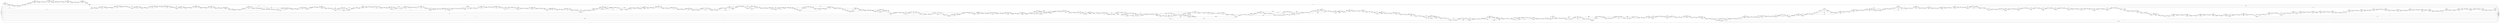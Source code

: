 digraph {
	graph [rankdir=LR]
	node [shape=rectangle]
	2 -> 52 [label=2610]
	52 -> 53 [label=40225]
	53 -> 55 [label=40227]
	55 -> 71 [label=3341]
	55 -> 18723 [label=36886]
	71 -> 193 [label=2610]
	71 -> 18723 [label=731]
	193 -> 205 [label=3341]
	205 -> 208 [label=3291]
	205 -> 9324 [label=50]
	208 -> 213 [label=3600]
	213 -> 226 [label=3291]
	213 -> 234 [label=309]
	226 -> 234 [label=3341]
	234 -> 243 [label=3650]
	243 -> 244 [label=40227]
	244 -> 258 [label=3650]
	244 -> 287 [label=36577]
	258 -> 262 [label=3341]
	258 -> 16871 [label=309]
	262 -> 287 [label=3340]
	262 -> 16871 [label=1]
	287 -> 304 [label=40227]
	304 -> 316 [label=3340]
	304 -> 9344 [label=36887]
	316 -> 343 [label=3290]
	316 -> 9344 [label=50]
	343 -> 370 [label=3290]
	343 -> 9387 [label=36937]
	370 -> 392 [label=40227]
	392 -> 413 [label=40177]
	392 -> 9407 [label=50]
	413 -> 435 [label=40227]
	435 -> 439 [label=39496]
	435 -> 456 [label=731]
	439 -> 456 [label=2610]
	439 -> 460 [label=36886]
	456 -> 460 [label=3341]
	460 -> 463 [label=40227]
	463 -> 484 [label=3341]
	463 -> 27813 [label=36886]
	484 -> 493 [label=40227]
	493 -> 514 [label=3341]
	493 -> 27833 [label=36886]
	514 -> 523 [label=40227]
	523 -> 538 [label=39918]
	523 -> 27839 [label=309]
	538 -> 550 [label=3341]
	538 -> 27839 [label=36577]
	550 -> 583 [label=3291]
	550 -> 9422 [label=50]
	583 -> 610 [label=40227]
	610 -> 611 [label=40177]
	610 -> 631 [label=50]
	611 -> 625 [label=40178]
	625 -> 631 [label=3292]
	625 -> 9462 [label=36886]
	631 -> 646 [label=3342]
	646 -> 667 [label=2559]
	646 -> 9462 [label=783]
	667 -> 673 [label=40228]
	673 -> 685 [label=3342]
	673 -> 27891 [label=36886]
	685 -> 716 [label=3292]
	685 -> 9508 [label=50]
	716 -> 717 [label=40228]
	717 -> 730 [label=39919]
	717 -> 27930 [label=309]
	730 -> 760 [label=3292]
	730 -> 778 [label=50]
	730 -> 27930 [label=36577]
	760 -> 772 [label=40178]
	772 -> 778 [label=3292]
	772 -> 793 [label=36886]
	778 -> 793 [label=3342]
	793 -> 796 [label=40228]
	796 -> 800 [label=3342]
	796 -> 821 [label=36886]
	800 -> 821 [label=3292]
	800 -> 9576 [label=50]
	821 -> 853 [label=40228]
	853 -> 856 [label=3342]
	853 -> 9582 [label=36886]
	856 -> 868 [label=3341]
	856 -> 9603 [label=1]
	868 -> 889 [label=3291]
	868 -> 9582 [label=50]
	889 -> 897 [label=3341]
	897 -> 918 [label=3291]
	897 -> 9603 [label=50]
	918 -> 925 [label=40227]
	925 -> 946 [label=3291]
	925 -> 9628 [label=36936]
	946 -> 954 [label=3292]
	954 -> 975 [label=3291]
	954 -> 983 [label=1]
	975 -> 983 [label=40227]
	983 -> 1007 [label=40228]
	1007 -> 1022 [label=3291]
	1007 -> 9671 [label=36937]
	1022 -> 1035 [label=3342]
	1035 -> 1065 [label=40228]
	1065 -> 1070 [label=3342]
	1065 -> 1086 [label=36886]
	1070 -> 1086 [label=3341]
	1070 -> 1091 [label=1]
	1086 -> 1091 [label=40227]
	1091 -> 1107 [label=40228]
	1107 -> 1128 [label=3342]
	1107 -> 28100 [label=36886]
	1128 -> 1131 [label=40228]
	1131 -> 1152 [label=3342]
	1131 -> 28120 [label=36886]
	1152 -> 1194 [label=40228]
	1194 -> 1212 [label=40178]
	1194 -> 1215 [label=50]
	1212 -> 1215 [label=3601]
	1212 -> 28136 [label=36577]
	1215 -> 1233 [label=3601]
	1215 -> 1242 [label=50]
	1233 -> 1242 [label=3605]
	1242 -> 1252 [label=3655]
	1252 -> 1 [label=4]
	1252 -> 1254 [label=3651]
	1254 -> 1275 [label=3342]
	1254 -> 28678 [label=309]
	1275 -> 1284 [label=3651]
	1284 -> 1287 [label=3342]
	1284 -> 17011 [label=309]
	1287 -> 1308 [label=3341]
	1287 -> 17011 [label=1]
	1308 -> 1317 [label=3651]
	1317 -> 1326 [label=3342]
	1317 -> 1338 [label=309]
	1326 -> 1338 [label=3292]
	1326 -> 1347 [label=50]
	1338 -> 1341 [label=3601]
	1341 -> 1347 [label=3600]
	1341 -> 1368 [label=1]
	1347 -> 1368 [label=3650]
	1368 -> 1389 [label=3291]
	1368 -> 9747 [label=360]
	1389 -> 1392 [label=3601]
	1392 -> 1398 [label=3651]
	1398 -> 1401 [label=3342]
	1398 -> 1437 [label=309]
	1401 -> 1428 [label=3291]
	1401 -> 9770 [label=51]
	1428 -> 1437 [label=3342]
	1437 -> 1458 [label=3600]
	1437 -> 9813 [label=51]
	1458 -> 1524 [label=3651]
	1524 -> 1545 [label=3342]
	1524 -> 28776 [label=309]
	1545 -> 1552 [label=3651]
	1552 -> 1573 [label=2559]
	1552 -> 9821 [label=1092]
	1573 -> 1581 [label=3341]
	1581 -> 1584 [label=3650]
	1584 -> 1593 [label=3651]
	1593 -> 1602 [label=3342]
	1593 -> 1628 [label=309]
	1602 -> 1623 [label=3291]
	1602 -> 9853 [label=51]
	1623 -> 1628 [label=3342]
	1628 -> 1641 [label=3651]
	1641 -> 1662 [label=3342]
	1641 -> 28850 [label=309]
	1662 -> 1679 [label=3651]
	1679 -> 1700 [label=3601]
	1679 -> 9873 [label=50]
	1700 -> 1737 [label=3651]
	1737 -> 1758 [label=3342]
	1737 -> 28870 [label=309]
	1758 -> 1770 [label=3651]
	1770 -> 1791 [label=3650]
	1770 -> 17096 [label=1]
	1791 -> 1794 [label=3651]
	1794 -> 1809 [label=3342]
	1794 -> 9879 [label=309]
	1809 -> 1830 [label=3292]
	1809 -> 9879 [label=50]
	1830 -> 1854 [label=3342]
	1854 -> 1875 [label=3341]
	1854 -> 17116 [label=1]
	1875 -> 1878 [label=3342]
	1878 -> 1879 [label=3341]
	1878 -> 9915 [label=1]
	1879 -> 1911 [label=2559]
	1879 -> 9915 [label=782]
	1911 -> 1934 [label=3342]
	1934 -> 1955 [label=3292]
	1934 -> 9944 [label=50]
	1955 -> 2016 [label=3342]
	2016 -> 2037 [label=3341]
	2016 -> 17158 [label=1]
	2037 -> 2055 [label=3342]
	2055 -> 2076 [label=3292]
	2055 -> 9964 [label=50]
	2076 -> 2169 [label=3342]
	2169 -> 2190 [label=3291]
	2169 -> 9984 [label=51]
	2190 -> 2193 [label=3342]
	2193 -> 2214 [label=2617]
	2193 -> 29073 [label=725]
	2214 -> 2259 [label=3342]
	2259 -> 2280 [label=3341]
	2259 -> 17178 [label=1]
	2280 -> 2526 [label=3342]
	2526 -> 2547 [label=2610]
	2526 -> 18812 [label=732]
	2547 -> 2559 [label=3342]
	2559 -> 2580 [label=3291]
	2559 -> 10004 [label=51]
	2580 -> 2650 [label=3342]
	2650 -> 1 [label=50]
	2650 -> 2816 [label=3292]
	2816 -> 2830 [label=3291]
	2816 -> 17190 [label=1]
	2830 -> 2991 [label=3292]
	2991 -> 3012 [label=2560]
	2991 -> 18832 [label=732]
	3012 -> 3096 [label=3292]
	3096 -> 3102 [label=3291]
	3096 -> 17211 [label=1]
	3102 -> 3123 [label=2559]
	3102 -> 17211 [label=732]
	3123 -> 3147 [label=3292]
	3147 -> 1 [label=1]
	3147 -> 3273 [label=3291]
	3273 -> 3294 [label=2559]
	3273 -> 18866 [label=732]
	3294 -> 3519 [label=3291]
	3519 -> 3540 [label=2559]
	3519 -> 18886 [label=732]
	3540 -> 3599 [label=3291]
	3599 -> 3620 [label=2559]
	3599 -> 18906 [label=732]
	3620 -> 3643 [label=3291]
	3643 -> 3664 [label=3290]
	3643 -> 29093 [label=1]
	3664 -> 3668 [label=3291]
	3668 -> 3689 [label=2559]
	3668 -> 18915 [label=732]
	3689 -> 3707 [label=2560]
	3707 -> 3713 [label=3291]
	3713 -> 3734 [label=2559]
	3713 -> 18964 [label=732]
	3734 -> 4112 [label=3291]
	4112 -> 4133 [label=2559]
	4112 -> 18972 [label=732]
	4133 -> 4151 [label=2566]
	4151 -> 4172 [label=2559]
	4151 -> 19004 [label=7]
	4172 -> 4214 [label=2566]
	4214 -> 4235 [label=2559]
	4214 -> 19014 [label=7]
	4235 -> 4238 [label=2564]
	4238 -> 4271 [label=2559]
	4238 -> 25091 [label=5]
	4271 -> 4292 [label=2559]
	4271 -> 25112 [label=2]
	4292 -> 4343 [label=2564]
	4343 -> 4388 [label=2559]
	4343 -> 25158 [label=5]
	4388 -> 4409 [label=2559]
	4388 -> 25178 [label=5]
	4409 -> 4487 [label=2564]
	4487 -> 4517 [label=2559]
	4487 -> 25207 [label=5]
	4517 -> 4681 [label=2564]
	4681 -> 1 [label=1]
	4681 -> 4775 [label=2563]
	4775 -> 4796 [label=2559]
	4775 -> 25227 [label=4]
	4796 -> 4817 [label=2563]
	4817 -> 4838 [label=2562]
	4817 -> 29124 [label=1]
	4838 -> 4865 [label=2563]
	4865 -> 4886 [label=2559]
	4865 -> 25247 [label=4]
	4886 -> 5176 [label=2563]
	5176 -> 5216 [label=2559]
	5176 -> 25286 [label=4]
	5216 -> 5231 [label=2563]
	5231 -> 5252 [label=2562]
	5231 -> 29144 [label=1]
	5252 -> 5354 [label=2563]
	5354 -> 5375 [label=2559]
	5354 -> 25306 [label=4]
	5375 -> 5387 [label=2563]
	5387 -> 5408 [label=2559]
	5387 -> 25326 [label=4]
	5408 -> 5429 [label=2559]
	5408 -> 25346 [label=4]
	5429 -> 5469 [label=2563]
	5469 -> 1 [label=3]
	5469 -> 5721 [label=2560]
	5721 -> 5742 [label=2559]
	5721 -> 29164 [label=1]
	5742 -> 5822 [label=2560]
	5822 -> 5843 [label=2559]
	5822 -> 29184 [label=1]
	5843 -> 5868 [label=2560]
	5868 -> 5889 [label=2559]
	5868 -> 29204 [label=1]
	5889 -> 5940 [label=2560]
	5940 -> 5961 [label=2559]
	5940 -> 29224 [label=1]
	5961 -> 5976 [label=2560]
	5976 -> 1 [label=2559]
	5976 -> 29839 [label=1]
	5996 -> 6005 [label=36936]
	6005 -> 6026 [label=50]
	6005 -> 26337 [label=36886]
	6026 -> 6085 [label=36936]
	6085 -> 6106 [label=50]
	6085 -> 26357 [label=36886]
	6106 -> 6119 [label=36936]
	6119 -> 6127 [label=36627]
	6119 -> 26370 [label=309]
	6127 -> 6158 [label=50]
	6127 -> 26370 [label=36577]
	6158 -> 6182 [label=36936]
	6182 -> 6209 [label=50]
	6182 -> 26413 [label=36886]
	6209 -> 6258 [label=36936]
	6258 -> 6284 [label=50]
	6258 -> 26438 [label=36886]
	6284 -> 6303 [label=359]
	6284 -> 26459 [label=36577]
	6303 -> 6365 [label=50]
	6303 -> 26459 [label=309]
	6365 -> 6367 [label=36936]
	6367 -> 6388 [label=50]
	6367 -> 26538 [label=36886]
	6388 -> 6395 [label=36936]
	6395 -> 6416 [label=50]
	6395 -> 26558 [label=36886]
	6416 -> 6422 [label=36936]
	6422 -> 6443 [label=36627]
	6422 -> 28280 [label=309]
	6443 -> 6490 [label=36936]
	6490 -> 6518 [label=36937]
	6518 -> 6524 [label=36936]
	6518 -> 16024 [label=1]
	6524 -> 6539 [label=359]
	6524 -> 26579 [label=36577]
	6539 -> 6569 [label=50]
	6539 -> 26579 [label=309]
	6569 -> 6571 [label=36628]
	6571 -> 6575 [label=51]
	6571 -> 16059 [label=36577]
	6575 -> 6638 [label=50]
	6575 -> 16038 [label=1]
	6638 -> 6643 [label=36937]
	6643 -> 6682 [label=50]
	6643 -> 16124 [label=36887]
	6682 -> 6691 [label=36936]
	6691 -> 6695 [label=36937]
	6695 -> 6716 [label=36628]
	6695 -> 28334 [label=309]
	6716 -> 6729 [label=36937]
	6729 -> 6746 [label=51]
	6729 -> 16165 [label=36886]
	6746 -> 6770 [label=50]
	6746 -> 16165 [label=1]
	6770 -> 6815 [label=51]
	6815 -> 6833 [label=36628]
	6833 -> 6835 [label=36937]
	6835 -> 6856 [label=36936]
	6835 -> 16187 [label=1]
	6856 -> 6862 [label=36937]
	6862 -> 6883 [label=50]
	6862 -> 16207 [label=36887]
	6883 -> 6889 [label=36937]
	6889 -> 6903 [label=51]
	6889 -> 26741 [label=36886]
	6903 -> 6983 [label=50]
	6903 -> 16230 [label=1]
	6983 -> 6998 [label=360]
	6998 -> 7051 [label=36937]
	7051 -> 7087 [label=51]
	7051 -> 26822 [label=36886]
	7087 -> 7111 [label=360]
	7111 -> 7123 [label=36937]
	7123 -> 7126 [label=51]
	7123 -> 7147 [label=36886]
	7126 -> 7147 [label=50]
	7126 -> 16305 [label=1]
	7147 -> 7237 [label=36937]
	7237 -> 7258 [label=360]
	7237 -> 26900 [label=36577]
	7258 -> 7693 [label=36937]
	7693 -> 7714 [label=51]
	7693 -> 26920 [label=36886]
	7714 -> 7727 [label=51]
	7714 -> 7735 [label=36886]
	7727 -> 7735 [label=50]
	7727 -> 7748 [label=1]
	7735 -> 7741 [label=36936]
	7741 -> 7748 [label=50]
	7741 -> 7771 [label=36886]
	7748 -> 7771 [label=51]
	7771 -> 7822 [label=36937]
	7822 -> 7849 [label=360]
	7822 -> 26995 [label=36577]
	7849 -> 7867 [label=36937]
	7867 -> 7870 [label=36936]
	7867 -> 16346 [label=1]
	7870 -> 7891 [label=50]
	7870 -> 16346 [label=36886]
	7891 -> 7913 [label=36937]
	7913 -> 7934 [label=51]
	7913 -> 27032 [label=36886]
	7934 -> 7968 [label=36937]
	7968 -> 7989 [label=36936]
	7968 -> 16362 [label=1]
	7989 -> 8005 [label=36938]
	8005 -> 8044 [label=36936]
	8005 -> 16406 [label=2]
	8044 -> 8054 [label=52]
	8044 -> 27035 [label=36886]
	8054 -> 8075 [label=50]
	8054 -> 16417 [label=2]
	8075 -> 8092 [label=52]
	8092 -> 8098 [label=50]
	8092 -> 8113 [label=2]
	8098 -> 8113 [label=36936]
	8113 -> 8124 [label=36936]
	8113 -> 8134 [label=2]
	8124 -> 8134 [label=50]
	8124 -> 8145 [label=36886]
	8134 -> 8145 [label=52]
	8145 -> 8169 [label=36938]
	8169 -> 8203 [label=52]
	8169 -> 27128 [label=36886]
	8203 -> 8247 [label=36938]
	8247 -> 8268 [label=52]
	8247 -> 27148 [label=36886]
	8268 -> 8274 [label=36938]
	8274 -> 8295 [label=50]
	8274 -> 16476 [label=36888]
	8295 -> 8301 [label=36937]
	8301 -> 8305 [label=360]
	8301 -> 8322 [label=36577]
	8305 -> 8307 [label=361]
	8307 -> 8322 [label=360]
	8307 -> 8328 [label=1]
	8322 -> 8325 [label=36937]
	8325 -> 8328 [label=360]
	8325 -> 16504 [label=36577]
	8328 -> 8340 [label=361]
	8340 -> 8346 [label=52]
	8340 -> 16504 [label=309]
	8346 -> 8367 [label=50]
	8346 -> 16504 [label=2]
	8367 -> 8375 [label=36938]
	8375 -> 8397 [label=361]
	8375 -> 8406 [label=36577]
	8397 -> 8406 [label=359]
	8397 -> 16512 [label=2]
	8406 -> 8418 [label=36936]
	8418 -> 8424 [label=36937]
	8424 -> 8460 [label=36938]
	8460 -> 8475 [label=36629]
	8460 -> 8481 [label=309]
	8475 -> 8481 [label=52]
	8475 -> 27257 [label=36577]
	8481 -> 8502 [label=52]
	8481 -> 27257 [label=309]
	8502 -> 8526 [label=36938]
	8526 -> 8536 [label=36937]
	8526 -> 16551 [label=1]
	8536 -> 8551 [label=50]
	8536 -> 25414 [label=36887]
	8551 -> 8553 [label=36628]
	8553 -> 8562 [label=36629]
	8562 -> 8564 [label=36628]
	8562 -> 8583 [label=1]
	8564 -> 8583 [label=36937]
	8583 -> 8614 [label=36938]
	8614 -> 8623 [label=36937]
	8614 -> 16583 [label=1]
	8623 -> 8644 [label=50]
	8623 -> 25463 [label=36887]
	8644 -> 8653 [label=36937]
	8653 -> 8659 [label=36938]
	8659 -> 8662 [label=36937]
	8659 -> 25504 [label=1]
	8662 -> 8675 [label=360]
	8662 -> 25504 [label=36577]
	8675 -> 8696 [label=50]
	8675 -> 16599 [label=310]
	8696 -> 8701 [label=37663]
	8701 -> 8719 [label=37354]
	8701 -> 16614 [label=309]
	8719 -> 8740 [label=50]
	8719 -> 16614 [label=37304]
	8740 -> 8757 [label=37662]
	8757 -> 8767 [label=37665]
	8767 -> 8773 [label=779]
	8767 -> 8788 [label=36886]
	8773 -> 8779 [label=780]
	8779 -> 8788 [label=779]
	8779 -> 8818 [label=1]
	8788 -> 8791 [label=37665]
	8791 -> 8815 [label=781]
	8791 -> 27330 [label=36886]
	8815 -> 8818 [label=37667]
	8818 -> 8855 [label=37668]
	8855 -> 8869 [label=37667]
	8855 -> 8876 [label=1]
	8869 -> 8876 [label=781]
	8869 -> 8890 [label=36886]
	8876 -> 8890 [label=782]
	8890 -> 8896 [label=37668]
	8896 -> 8926 [label=782]
	8896 -> 27379 [label=36886]
	8926 -> 8935 [label=37668]
	8935 -> 8956 [label=782]
	8935 -> 27399 [label=36886]
	8956 -> 8962 [label=37668]
	8962 -> 8983 [label=37359]
	8962 -> 28509 [label=309]
	8983 -> 8986 [label=36937]
	8983 -> 16734 [label=731]
	8986 -> 8992 [label=51]
	8986 -> 27411 [label=36886]
	8992 -> 9007 [label=50]
	8992 -> 16734 [label=1]
	9007 -> 9013 [label=359]
	9013 -> 9019 [label=359]
	9013 -> 9034 [label=732]
	9019 -> 9034 [label=36936]
	9034 -> 9082 [label=37668]
	9082 -> 9103 [label=782]
	9082 -> 27451 [label=36886]
	9103 -> 9107 [label=37668]
	9107 -> 9127 [label=36937]
	9107 -> 16763 [label=731]
	9127 -> 16763 [label=36887]
	9127 -> 9148 [label=50]
	9148 -> 9149 [label=782]
	9149 -> 9180 [label=37668]
	9180 -> 9193 [label=37667]
	9180 -> 9201 [label=1]
	9193 -> 9201 [label=36936]
	9193 -> 9214 [label=731]
	9201 -> 9202 [label=36937]
	9202 -> 9214 [label=50]
	9202 -> 16805 [label=36887]
	9214 -> 9217 [label=781]
	9217 -> 9235 [label=50]
	9217 -> 17282 [label=731]
	9235 -> 9244 [label=51]
	9244 -> 9253 [label=50]
	9244 -> 9265 [label=1]
	9253 -> 9265 [label=36936]
	9265 -> 9269 [label=36937]
	9269 -> 9270 [label=37668]
	9270 -> 9275 [label=782]
	9270 -> 9291 [label=36886]
	9275 -> 9291 [label=51]
	9275 -> 17381 [label=731]
	9291 -> 9297 [label=36937]
	9297 -> 2 [label=51]
	9297 -> 27563 [label=36886]
	9324 -> 9332 [label=36627]
	9332 -> 226 [label=50]
	9332 -> 243 [label=36577]
	9344 -> 343 [label=36937]
	9387 -> 370 [label=36937]
	9407 -> 413 [label=50]
	9422 -> 583 [label=36936]
	9462 -> 667 [label=37669]
	9508 -> 716 [label=36936]
	9576 -> 821 [label=50]
	9582 -> 9587 [label=36936]
	9587 -> 889 [label=50]
	9587 -> 9604 [label=36886]
	9603 -> 9604 [label=51]
	9604 -> 9615 [label=36937]
	9615 -> 918 [label=36936]
	9615 -> 9628 [label=1]
	9628 -> 9636 [label=36937]
	9636 -> 946 [label=1]
	9636 -> 975 [label=36936]
	9671 -> 1022 [label=51]
	9671 -> 1035 [label=36886]
	9747 -> 1392 [label=50]
	9747 -> 1389 [label=310]
	9770 -> 9791 [label=50]
	9770 -> 17076 [label=1]
	9791 -> 1428 [label=51]
	9813 -> 1458 [label=51]
	9821 -> 9824 [label=783]
	9821 -> 1581 [label=309]
	9824 -> 1573 [label=782]
	9824 -> 1584 [label=1]
	9853 -> 1623 [label=51]
	9873 -> 1700 [label=50]
	9879 -> 9885 [label=359]
	9885 -> 1 [label=309]
	9885 -> 1830 [label=50]
	9915 -> 1911 [label=783]
	9944 -> 1955 [label=50]
	9964 -> 2076 [label=50]
	9984 -> 2190 [label=51]
	10004 -> 2580 [label=51]
	15238 -> 15239 [label=81]
	15239 -> 15263 [label=36654]
	15263 -> 15832 [label=36658]
	15832 -> 15985 [label=36967]
	15985 -> 1 [label=81]
	15985 -> 25660 [label=36886]
	16024 -> 6569 [label=36578]
	16038 -> 16059 [label=310]
	16059 -> 6638 [label=36887]
	16124 -> 6691 [label=1]
	16124 -> 6682 [label=36886]
	16165 -> 6770 [label=1]
	16165 -> 26710 [label=36886]
	16187 -> 6856 [label=1]
	16207 -> 6883 [label=36887]
	16230 -> 16237 [label=310]
	16237 -> 16243 [label=1]
	16237 -> 16258 [label=309]
	16243 -> 16258 [label=36578]
	16258 -> 16261 [label=36887]
	16261 -> 16282 [label=310]
	16261 -> 26781 [label=36577]
	16282 -> 6983 [label=310]
	16282 -> 6998 [label=36577]
	16305 -> 7147 [label=1]
	16346 -> 7891 [label=36887]
	16362 -> 7989 [label=2]
	16406 -> 8044 [label=2]
	16417 -> 16420 [label=36884]
	16420 -> 16426 [label=36888]
	16426 -> 8075 [label=2]
	16426 -> 8098 [label=36886]
	16476 -> 8295 [label=36887]
	16476 -> 8305 [label=1]
	16504 -> 8367 [label=36888]
	16512 -> 8418 [label=1]
	16512 -> 8424 [label=1]
	16551 -> 16555 [label=36887]
	16555 -> 8551 [label=36578]
	16555 -> 8564 [label=309]
	16583 -> 8644 [label=36887]
	16599 -> 16602 [label=36888]
	16602 -> 8696 [label=37613]
	16614 -> 16623 [label=37613]
	16623 -> 8773 [label=1]
	16623 -> 8740 [label=37612]
	16734 -> 9013 [label=732]
	16763 -> 9148 [label=732]
	16763 -> 9149 [label=36886]
	16805 -> 9235 [label=1]
	16805 -> 17282 [label=36886]
	16871 -> 287 [label=310]
	17011 -> 1308 [label=310]
	17076 -> 9791 [label=1]
	17096 -> 1791 [label=1]
	17116 -> 1875 [label=1]
	17158 -> 2037 [label=1]
	17178 -> 2280 [label=1]
	17190 -> 2830 [label=1]
	17211 -> 3123 [label=733]
	17282 -> 17288 [label=37617]
	17288 -> 9269 [label=731]
	17288 -> 9253 [label=36886]
	17381 -> 17382 [label=730]
	17381 -> 25016 [label=1]
	17382 -> 24996 [label=728]
	17382 -> 17403 [label=2]
	17403 -> 18386 [label=727]
	18386 -> 18407 [label=2]
	18386 -> 28963 [label=725]
	18407 -> 18425 [label=727]
	18425 -> 18446 [label=2]
	18425 -> 28983 [label=725]
	18446 -> 18518 [label=727]
	18518 -> 18539 [label=2]
	18518 -> 29003 [label=725]
	18539 -> 18666 [label=727]
	18666 -> 53 [label=2]
	18666 -> 52 [label=725]
	18723 -> 18757 [label=731]
	18723 -> 27670 [label=36886]
	18757 -> 18765 [label=1040]
	18765 -> 193 [label=731]
	18765 -> 208 [label=309]
	18812 -> 2547 [label=732]
	18832 -> 3012 [label=732]
	18866 -> 3294 [label=732]
	18886 -> 3540 [label=732]
	18906 -> 3620 [label=732]
	18915 -> 3707 [label=731]
	18915 -> 3689 [label=1]
	18964 -> 3734 [label=732]
	18972 -> 1 [label=725]
	18972 -> 4133 [label=7]
	19004 -> 4172 [label=7]
	19014 -> 1 [label=2]
	19014 -> 4235 [label=5]
	24996 -> 24998 [label=1037]
	24998 -> 24999 [label=312]
	24998 -> 17403 [label=725]
	24999 -> 25016 [label=3]
	24999 -> 27584 [label=309]
	25016 -> 25051 [label=4]
	25051 -> 52 [label=36890]
	25091 -> 25112 [label=3]
	25091 -> 4271 [label=2]
	25112 -> 4292 [label=5]
	25158 -> 4388 [label=5]
	25178 -> 4409 [label=5]
	25207 -> 4517 [label=5]
	25227 -> 4796 [label=4]
	25247 -> 4886 [label=4]
	25286 -> 5216 [label=4]
	25306 -> 5375 [label=4]
	25326 -> 5408 [label=4]
	25346 -> 5429 [label=4]
	25414 -> 8553 [label=1]
	25414 -> 16551 [label=36886]
	25463 -> 8653 [label=1]
	25463 -> 16583 [label=36886]
	25504 -> 16599 [label=36578]
	25660 -> 25681 [label=36577]
	25660 -> 28156 [label=309]
	25681 -> 25715 [label=36886]
	25715 -> 25736 [label=36573]
	25715 -> 28164 [label=313]
	25736 -> 25744 [label=36577]
	25744 -> 26135 [label=36886]
	26135 -> 26156 [label=36577]
	26135 -> 28204 [label=309]
	26156 -> 26231 [label=36886]
	26231 -> 26267 [label=36577]
	26231 -> 28239 [label=309]
	26267 -> 5996 [label=36886]
	26337 -> 6026 [label=36886]
	26357 -> 6106 [label=36886]
	26370 -> 6158 [label=36886]
	26413 -> 6209 [label=36886]
	26438 -> 6284 [label=36886]
	26459 -> 6365 [label=36886]
	26538 -> 6388 [label=36886]
	26558 -> 6416 [label=36886]
	26579 -> 26582 [label=36886]
	26582 -> 16024 [label=36577]
	26582 -> 16038 [label=309]
	26710 -> 6815 [label=36577]
	26710 -> 6833 [label=309]
	26741 -> 16243 [label=36577]
	26741 -> 16230 [label=309]
	26781 -> 16282 [label=36577]
	26822 -> 7111 [label=36577]
	26822 -> 7087 [label=309]
	26900 -> 7258 [label=36577]
	26920 -> 7714 [label=36886]
	26995 -> 7849 [label=36577]
	27032 -> 7934 [label=36886]
	27035 -> 16417 [label=36882]
	27035 -> 16420 [label=4]
	27128 -> 8203 [label=36886]
	27148 -> 8268 [label=36886]
	27257 -> 8502 [label=36886]
	27330 -> 8815 [label=36886]
	27379 -> 8926 [label=36886]
	27399 -> 8956 [label=36886]
	27411 -> 9019 [label=36577]
	27411 -> 9007 [label=309]
	27451 -> 9103 [label=36886]
	27563 -> 27584 [label=36577]
	27563 -> 24996 [label=309]
	27584 -> 25051 [label=36886]
	27670 -> 9324 [label=36577]
	27670 -> 18757 [label=309]
	27813 -> 484 [label=36886]
	27833 -> 514 [label=36886]
	27839 -> 9422 [label=36886]
	27891 -> 27912 [label=36577]
	27891 -> 28639 [label=309]
	27912 -> 9508 [label=36886]
	27930 -> 760 [label=36886]
	28100 -> 1128 [label=36886]
	28120 -> 1152 [label=36886]
	28136 -> 1 [label=36573]
	28136 -> 1233 [label=4]
	28156 -> 25681 [label=309]
	28164 -> 25744 [label=309]
	28164 -> 25736 [label=4]
	28204 -> 26156 [label=309]
	28239 -> 26267 [label=309]
	28280 -> 6443 [label=309]
	28334 -> 6716 [label=309]
	28509 -> 8983 [label=309]
	28639 -> 27912 [label=309]
	28678 -> 1275 [label=309]
	28776 -> 1545 [label=309]
	28850 -> 1662 [label=309]
	28870 -> 1758 [label=309]
	28963 -> 18407 [label=725]
	28983 -> 18446 [label=725]
	29003 -> 18539 [label=725]
	29073 -> 2214 [label=725]
	29093 -> 3664 [label=1]
	29124 -> 4838 [label=1]
	29144 -> 5252 [label=1]
	29164 -> 5742 [label=1]
	29184 -> 5843 [label=1]
	29204 -> 5889 [label=1]
	29224 -> 5961 [label=1]
	29839 -> 1 [label=1]
	0 -> 2 [label=2559]
	0 -> 6490 [label=1]
	0 -> 8791 [label=2]
	0 -> 8757 [label=3]
	0 -> 16362 [label=1]
	0 -> 15239 [label=36573]
	0 -> 15832 [label=309]
	0 -> 15263 [label=4]
	0 -> 16602 [label=725]
	0 -> 611 [label=1]
	0 -> 5996 [label=50]
	0 -> 15238 [label=81]
	0 -> 1 [label=2]
}
